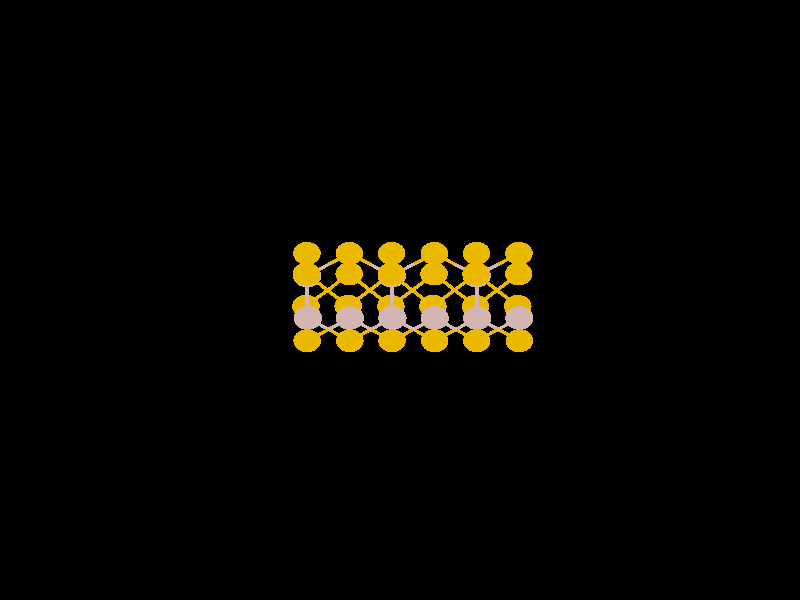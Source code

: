 #include "colors.inc"
#include "finish.inc"

global_settings {assumed_gamma 1 max_trace_level 6}
background {color White transmit 1.0}
camera {orthographic
  right -40.15*x up 35.91*y
  direction 1.00*z
  location <0,0,50.00> look_at <0,0,0>}


light_source {<  2.00,   3.00,  40.00> color White
  area_light <0.70, 0, 0>, <0, 0.70, 0>, 3, 3
  adaptive 1 jitter}
// no fog
#declare simple = finish {phong 0.7}
#declare pale = finish {ambient 0.5 diffuse 0.85 roughness 0.001 specular 0.200 }
#declare intermediate = finish {ambient 0.3 diffuse 0.6 specular 0.1 roughness 0.04}
#declare vmd = finish {ambient 0.0 diffuse 0.65 phong 0.1 phong_size 40.0 specular 0.5 }
#declare jmol = finish {ambient 0.2 diffuse 0.6 specular 1 roughness 0.001 metallic}
#declare ase2 = finish {ambient 0.05 brilliance 3 diffuse 0.6 metallic specular 0.7 roughness 0.04 reflection 0.15}
#declare ase3 = finish {ambient 0.15 brilliance 2 diffuse 0.6 metallic specular 1.0 roughness 0.001 reflection 0.0}
#declare glass = finish {ambient 0.05 diffuse 0.3 specular 1.0 roughness 0.001}
#declare glass2 = finish {ambient 0.01 diffuse 0.3 specular 1.0 reflection 0.25 roughness 0.001}
#declare Rcell = 0.000;
#declare Rbond = 0.100;

#macro atom(LOC, R, COL, TRANS, FIN)
  sphere{LOC, R texture{pigment{color COL transmit TRANS} finish{FIN}}}
#end
#macro constrain(LOC, R, COL, TRANS FIN)
union{torus{R, Rcell rotate 45*z texture{pigment{color COL transmit TRANS} finish{FIN}}}
     torus{R, Rcell rotate -45*z texture{pigment{color COL transmit TRANS} finish{FIN}}}
     translate LOC}
#end

cylinder {< -6.41, -17.10,  -0.00>, < 19.12, -17.10,  -0.03>, Rcell pigment {Black}}
cylinder {<-19.12, -17.10, -46.79>, <  6.41, -17.10, -46.82>, Rcell pigment {Black}}
cylinder {<-19.12,  17.10, -46.79>, <  6.41,  17.10, -46.82>, Rcell pigment {Black}}
cylinder {< -6.41,  17.10,   0.00>, < 19.12,  17.10,  -0.03>, Rcell pigment {Black}}
cylinder {< -6.41, -17.10,  -0.00>, <-19.12, -17.10, -46.79>, Rcell pigment {Black}}
cylinder {< 19.12, -17.10,  -0.03>, <  6.41, -17.10, -46.82>, Rcell pigment {Black}}
cylinder {< 19.12,  17.10,  -0.03>, <  6.41,  17.10, -46.82>, Rcell pigment {Black}}
cylinder {< -6.41,  17.10,   0.00>, <-19.12,  17.10, -46.79>, Rcell pigment {Black}}
cylinder {< -6.41, -17.10,  -0.00>, < -6.41,  17.10,   0.00>, Rcell pigment {Black}}
cylinder {< 19.12, -17.10,  -0.03>, < 19.12,  17.10,  -0.03>, Rcell pigment {Black}}
cylinder {<  6.41, -17.10, -46.82>, <  6.41,  17.10, -46.82>, Rcell pigment {Black}}
cylinder {<-19.12, -17.10, -46.79>, <-19.12,  17.10, -46.79>, Rcell pigment {Black}}
atom(< -4.67,   2.79,  -1.68>, 0.69, rgb <0.83, 0.48, 0.00>, 0.0, ase3) // #0
atom(< -4.66,  -2.44,  -3.48>, 0.69, rgb <0.83, 0.48, 0.00>, 0.0, ase3) // #1
atom(< -4.69,   1.56,  -5.48>, 0.69, rgb <0.83, 0.48, 0.00>, 0.0, ase3) // #2
atom(< -2.52,  -1.08,  -1.91>, 0.71, rgb <0.65, 0.46, 0.45>, 0.0, ase3) // #3
atom(< -4.63,  -1.08,  -9.70>, 0.71, rgb <0.65, 0.46, 0.45>, 0.0, ase3) // #4
atom(< -0.42,   2.79,  -1.68>, 0.69, rgb <0.83, 0.48, 0.00>, 0.0, ase3) // #5
atom(< -2.60,  -0.38,  -4.83>, 0.69, rgb <0.83, 0.48, 0.00>, 0.0, ase3) // #6
atom(< -0.40,  -2.44,  -3.49>, 0.69, rgb <0.83, 0.48, 0.00>, 0.0, ase3) // #7
atom(< -0.43,   1.56,  -5.48>, 0.69, rgb <0.83, 0.48, 0.00>, 0.0, ase3) // #8
atom(<  1.74,  -1.08,  -1.91>, 0.71, rgb <0.65, 0.46, 0.45>, 0.0, ase3) // #9
atom(< -2.54,   2.79,  -9.48>, 0.69, rgb <0.83, 0.48, 0.00>, 0.0, ase3) // #10
atom(< -4.72,  -0.38, -12.63>, 0.69, rgb <0.83, 0.48, 0.00>, 0.0, ase3) // #11
atom(< -2.52,  -2.44, -11.29>, 0.69, rgb <0.83, 0.48, 0.00>, 0.0, ase3) // #12
atom(< -2.55,   1.56, -13.28>, 0.69, rgb <0.83, 0.48, 0.00>, 0.0, ase3) // #13
atom(< -4.66,   1.46,  -8.34>, 0.71, rgb <0.65, 0.46, 0.45>, 0.0, ase3) // #14
atom(< -0.38,  -1.08,  -9.71>, 0.71, rgb <0.65, 0.46, 0.45>, 0.0, ase3) // #15
atom(<  3.84,   2.79,  -1.69>, 0.69, rgb <0.83, 0.48, 0.00>, 0.0, ase3) // #16
atom(<  1.65,  -0.38,  -4.84>, 0.69, rgb <0.83, 0.48, 0.00>, 0.0, ase3) // #17
atom(<  3.85,  -2.44,  -3.49>, 0.69, rgb <0.83, 0.48, 0.00>, 0.0, ase3) // #18
atom(<  3.82,   1.56,  -5.49>, 0.69, rgb <0.83, 0.48, 0.00>, 0.0, ase3) // #19
atom(<  5.99,  -1.08,  -1.92>, 0.71, rgb <0.65, 0.46, 0.45>, 0.0, ase3) // #20
atom(<  1.72,   2.79,  -9.49>, 0.69, rgb <0.83, 0.48, 0.00>, 0.0, ase3) // #21
atom(< -0.46,  -0.38, -12.64>, 0.69, rgb <0.83, 0.48, 0.00>, 0.0, ase3) // #22
atom(<  1.74,  -2.44, -11.29>, 0.69, rgb <0.83, 0.48, 0.00>, 0.0, ase3) // #23
atom(<  1.71,   1.56, -13.29>, 0.69, rgb <0.83, 0.48, 0.00>, 0.0, ase3) // #24
atom(< -0.41,   1.46,  -8.34>, 0.71, rgb <0.65, 0.46, 0.45>, 0.0, ase3) // #25
atom(<  3.87,  -1.08,  -9.71>, 0.71, rgb <0.65, 0.46, 0.45>, 0.0, ase3) // #26
atom(<  5.91,  -0.38,  -4.84>, 0.69, rgb <0.83, 0.48, 0.00>, 0.0, ase3) // #27
atom(<  5.97,   2.79,  -9.49>, 0.69, rgb <0.83, 0.48, 0.00>, 0.0, ase3) // #28
atom(<  3.79,  -0.38, -12.64>, 0.69, rgb <0.83, 0.48, 0.00>, 0.0, ase3) // #29
atom(<  5.99,  -2.44, -11.30>, 0.69, rgb <0.83, 0.48, 0.00>, 0.0, ase3) // #30
atom(<  5.96,   1.56, -13.29>, 0.69, rgb <0.83, 0.48, 0.00>, 0.0, ase3) // #31
atom(<  3.85,   1.46,  -8.35>, 0.71, rgb <0.65, 0.46, 0.45>, 0.0, ase3) // #32
cylinder {< -4.66,  -2.44,  -3.48>, < -3.59,  -1.76,  -2.69>, Rbond texture{pigment {color rgb <0.83, 0.48, 0.00> transmit 0.0} finish{ase3}}}
cylinder {< -2.52,  -1.08,  -1.91>, < -3.59,  -1.76,  -2.69>, Rbond texture{pigment {color rgb <0.65, 0.46, 0.45> transmit 0.0} finish{ase3}}}
cylinder {< -4.69,   1.56,  -5.48>, < -3.64,   0.59,  -5.15>, Rbond texture{pigment {color rgb <0.83, 0.48, 0.00> transmit 0.0} finish{ase3}}}
cylinder {< -2.60,  -0.38,  -4.83>, < -3.64,   0.59,  -5.15>, Rbond texture{pigment {color rgb <0.83, 0.48, 0.00> transmit 0.0} finish{ase3}}}
cylinder {< -4.69,   1.56,  -5.48>, < -4.68,   1.51,  -6.91>, Rbond texture{pigment {color rgb <0.83, 0.48, 0.00> transmit 0.0} finish{ase3}}}
cylinder {< -4.66,   1.46,  -8.34>, < -4.68,   1.51,  -6.91>, Rbond texture{pigment {color rgb <0.65, 0.46, 0.45> transmit 0.0} finish{ase3}}}
cylinder {< -2.52,  -1.08,  -1.91>, < -1.46,  -1.76,  -2.70>, Rbond texture{pigment {color rgb <0.65, 0.46, 0.45> transmit 0.0} finish{ase3}}}
cylinder {< -0.40,  -2.44,  -3.49>, < -1.46,  -1.76,  -2.70>, Rbond texture{pigment {color rgb <0.83, 0.48, 0.00> transmit 0.0} finish{ase3}}}
cylinder {< -2.52,  -1.08,  -1.91>, < -2.56,  -0.73,  -3.37>, Rbond texture{pigment {color rgb <0.65, 0.46, 0.45> transmit 0.0} finish{ase3}}}
cylinder {< -2.60,  -0.38,  -4.83>, < -2.56,  -0.73,  -3.37>, Rbond texture{pigment {color rgb <0.83, 0.48, 0.00> transmit 0.0} finish{ase3}}}
cylinder {< -4.63,  -1.08,  -9.70>, < -4.65,   0.19,  -9.02>, Rbond texture{pigment {color rgb <0.65, 0.46, 0.45> transmit 0.0} finish{ase3}}}
cylinder {< -4.66,   1.46,  -8.34>, < -4.65,   0.19,  -9.02>, Rbond texture{pigment {color rgb <0.65, 0.46, 0.45> transmit 0.0} finish{ase3}}}
cylinder {< -4.63,  -1.08,  -9.70>, < -4.68,  -0.73, -11.17>, Rbond texture{pigment {color rgb <0.65, 0.46, 0.45> transmit 0.0} finish{ase3}}}
cylinder {< -4.72,  -0.38, -12.63>, < -4.68,  -0.73, -11.17>, Rbond texture{pigment {color rgb <0.83, 0.48, 0.00> transmit 0.0} finish{ase3}}}
cylinder {< -4.63,  -1.08,  -9.70>, < -3.58,  -1.76, -10.50>, Rbond texture{pigment {color rgb <0.65, 0.46, 0.45> transmit 0.0} finish{ase3}}}
cylinder {< -2.52,  -2.44, -11.29>, < -3.58,  -1.76, -10.50>, Rbond texture{pigment {color rgb <0.83, 0.48, 0.00> transmit 0.0} finish{ase3}}}
cylinder {< -2.60,  -0.38,  -4.83>, < -1.52,   0.59,  -5.16>, Rbond texture{pigment {color rgb <0.83, 0.48, 0.00> transmit 0.0} finish{ase3}}}
cylinder {< -0.43,   1.56,  -5.48>, < -1.52,   0.59,  -5.16>, Rbond texture{pigment {color rgb <0.83, 0.48, 0.00> transmit 0.0} finish{ase3}}}
cylinder {< -0.40,  -2.44,  -3.49>, <  0.67,  -1.76,  -2.70>, Rbond texture{pigment {color rgb <0.83, 0.48, 0.00> transmit 0.0} finish{ase3}}}
cylinder {<  1.74,  -1.08,  -1.91>, <  0.67,  -1.76,  -2.70>, Rbond texture{pigment {color rgb <0.65, 0.46, 0.45> transmit 0.0} finish{ase3}}}
cylinder {< -0.43,   1.56,  -5.48>, <  0.61,   0.59,  -5.16>, Rbond texture{pigment {color rgb <0.83, 0.48, 0.00> transmit 0.0} finish{ase3}}}
cylinder {<  1.65,  -0.38,  -4.84>, <  0.61,   0.59,  -5.16>, Rbond texture{pigment {color rgb <0.83, 0.48, 0.00> transmit 0.0} finish{ase3}}}
cylinder {< -0.43,   1.56,  -5.48>, < -0.42,   1.51,  -6.91>, Rbond texture{pigment {color rgb <0.83, 0.48, 0.00> transmit 0.0} finish{ase3}}}
cylinder {< -0.41,   1.46,  -8.34>, < -0.42,   1.51,  -6.91>, Rbond texture{pigment {color rgb <0.65, 0.46, 0.45> transmit 0.0} finish{ase3}}}
cylinder {<  1.74,  -1.08,  -1.91>, <  2.80,  -1.76,  -2.70>, Rbond texture{pigment {color rgb <0.65, 0.46, 0.45> transmit 0.0} finish{ase3}}}
cylinder {<  3.85,  -2.44,  -3.49>, <  2.80,  -1.76,  -2.70>, Rbond texture{pigment {color rgb <0.83, 0.48, 0.00> transmit 0.0} finish{ase3}}}
cylinder {<  1.74,  -1.08,  -1.91>, <  1.70,  -0.73,  -3.37>, Rbond texture{pigment {color rgb <0.65, 0.46, 0.45> transmit 0.0} finish{ase3}}}
cylinder {<  1.65,  -0.38,  -4.84>, <  1.70,  -0.73,  -3.37>, Rbond texture{pigment {color rgb <0.83, 0.48, 0.00> transmit 0.0} finish{ase3}}}
cylinder {< -2.54,   2.79,  -9.48>, < -3.60,   2.12,  -8.91>, Rbond texture{pigment {color rgb <0.83, 0.48, 0.00> transmit 0.0} finish{ase3}}}
cylinder {< -4.66,   1.46,  -8.34>, < -3.60,   2.12,  -8.91>, Rbond texture{pigment {color rgb <0.65, 0.46, 0.45> transmit 0.0} finish{ase3}}}
cylinder {< -2.54,   2.79,  -9.48>, < -1.47,   2.12,  -8.91>, Rbond texture{pigment {color rgb <0.83, 0.48, 0.00> transmit 0.0} finish{ase3}}}
cylinder {< -0.41,   1.46,  -8.34>, < -1.47,   2.12,  -8.91>, Rbond texture{pigment {color rgb <0.65, 0.46, 0.45> transmit 0.0} finish{ase3}}}
cylinder {< -4.72,  -0.38, -12.63>, < -3.63,   0.59, -12.96>, Rbond texture{pigment {color rgb <0.83, 0.48, 0.00> transmit 0.0} finish{ase3}}}
cylinder {< -2.55,   1.56, -13.28>, < -3.63,   0.59, -12.96>, Rbond texture{pigment {color rgb <0.83, 0.48, 0.00> transmit 0.0} finish{ase3}}}
cylinder {< -2.52,  -2.44, -11.29>, < -1.45,  -1.76, -10.50>, Rbond texture{pigment {color rgb <0.83, 0.48, 0.00> transmit 0.0} finish{ase3}}}
cylinder {< -0.38,  -1.08,  -9.71>, < -1.45,  -1.76, -10.50>, Rbond texture{pigment {color rgb <0.65, 0.46, 0.45> transmit 0.0} finish{ase3}}}
cylinder {< -2.55,   1.56, -13.28>, < -1.51,   0.59, -12.96>, Rbond texture{pigment {color rgb <0.83, 0.48, 0.00> transmit 0.0} finish{ase3}}}
cylinder {< -0.46,  -0.38, -12.64>, < -1.51,   0.59, -12.96>, Rbond texture{pigment {color rgb <0.83, 0.48, 0.00> transmit 0.0} finish{ase3}}}
cylinder {< -0.38,  -1.08,  -9.71>, < -0.39,   0.19,  -9.03>, Rbond texture{pigment {color rgb <0.65, 0.46, 0.45> transmit 0.0} finish{ase3}}}
cylinder {< -0.41,   1.46,  -8.34>, < -0.39,   0.19,  -9.03>, Rbond texture{pigment {color rgb <0.65, 0.46, 0.45> transmit 0.0} finish{ase3}}}
cylinder {< -0.38,  -1.08,  -9.71>, < -0.42,  -0.73, -11.17>, Rbond texture{pigment {color rgb <0.65, 0.46, 0.45> transmit 0.0} finish{ase3}}}
cylinder {< -0.46,  -0.38, -12.64>, < -0.42,  -0.73, -11.17>, Rbond texture{pigment {color rgb <0.83, 0.48, 0.00> transmit 0.0} finish{ase3}}}
cylinder {< -0.38,  -1.08,  -9.71>, <  0.68,  -1.76, -10.50>, Rbond texture{pigment {color rgb <0.65, 0.46, 0.45> transmit 0.0} finish{ase3}}}
cylinder {<  1.74,  -2.44, -11.29>, <  0.68,  -1.76, -10.50>, Rbond texture{pigment {color rgb <0.83, 0.48, 0.00> transmit 0.0} finish{ase3}}}
cylinder {<  1.65,  -0.38,  -4.84>, <  2.74,   0.59,  -5.16>, Rbond texture{pigment {color rgb <0.83, 0.48, 0.00> transmit 0.0} finish{ase3}}}
cylinder {<  3.82,   1.56,  -5.49>, <  2.74,   0.59,  -5.16>, Rbond texture{pigment {color rgb <0.83, 0.48, 0.00> transmit 0.0} finish{ase3}}}
cylinder {<  3.85,  -2.44,  -3.49>, <  4.92,  -1.76,  -2.71>, Rbond texture{pigment {color rgb <0.83, 0.48, 0.00> transmit 0.0} finish{ase3}}}
cylinder {<  5.99,  -1.08,  -1.92>, <  4.92,  -1.76,  -2.71>, Rbond texture{pigment {color rgb <0.65, 0.46, 0.45> transmit 0.0} finish{ase3}}}
cylinder {<  3.82,   1.56,  -5.49>, <  4.87,   0.59,  -5.16>, Rbond texture{pigment {color rgb <0.83, 0.48, 0.00> transmit 0.0} finish{ase3}}}
cylinder {<  5.91,  -0.38,  -4.84>, <  4.87,   0.59,  -5.16>, Rbond texture{pigment {color rgb <0.83, 0.48, 0.00> transmit 0.0} finish{ase3}}}
cylinder {<  3.82,   1.56,  -5.49>, <  3.83,   1.51,  -6.92>, Rbond texture{pigment {color rgb <0.83, 0.48, 0.00> transmit 0.0} finish{ase3}}}
cylinder {<  3.85,   1.46,  -8.35>, <  3.83,   1.51,  -6.92>, Rbond texture{pigment {color rgb <0.65, 0.46, 0.45> transmit 0.0} finish{ase3}}}
cylinder {<  5.99,  -1.08,  -1.92>, <  5.95,  -0.73,  -3.38>, Rbond texture{pigment {color rgb <0.65, 0.46, 0.45> transmit 0.0} finish{ase3}}}
cylinder {<  5.91,  -0.38,  -4.84>, <  5.95,  -0.73,  -3.38>, Rbond texture{pigment {color rgb <0.83, 0.48, 0.00> transmit 0.0} finish{ase3}}}
cylinder {<  1.72,   2.79,  -9.49>, <  0.65,   2.12,  -8.91>, Rbond texture{pigment {color rgb <0.83, 0.48, 0.00> transmit 0.0} finish{ase3}}}
cylinder {< -0.41,   1.46,  -8.34>, <  0.65,   2.12,  -8.91>, Rbond texture{pigment {color rgb <0.65, 0.46, 0.45> transmit 0.0} finish{ase3}}}
cylinder {<  1.72,   2.79,  -9.49>, <  2.78,   2.12,  -8.92>, Rbond texture{pigment {color rgb <0.83, 0.48, 0.00> transmit 0.0} finish{ase3}}}
cylinder {<  3.85,   1.46,  -8.35>, <  2.78,   2.12,  -8.92>, Rbond texture{pigment {color rgb <0.65, 0.46, 0.45> transmit 0.0} finish{ase3}}}
cylinder {< -0.46,  -0.38, -12.64>, <  0.62,   0.59, -12.96>, Rbond texture{pigment {color rgb <0.83, 0.48, 0.00> transmit 0.0} finish{ase3}}}
cylinder {<  1.71,   1.56, -13.29>, <  0.62,   0.59, -12.96>, Rbond texture{pigment {color rgb <0.83, 0.48, 0.00> transmit 0.0} finish{ase3}}}
cylinder {<  1.74,  -2.44, -11.29>, <  2.81,  -1.76, -10.50>, Rbond texture{pigment {color rgb <0.83, 0.48, 0.00> transmit 0.0} finish{ase3}}}
cylinder {<  3.87,  -1.08,  -9.71>, <  2.81,  -1.76, -10.50>, Rbond texture{pigment {color rgb <0.65, 0.46, 0.45> transmit 0.0} finish{ase3}}}
cylinder {<  1.71,   1.56, -13.29>, <  2.75,   0.59, -12.96>, Rbond texture{pigment {color rgb <0.83, 0.48, 0.00> transmit 0.0} finish{ase3}}}
cylinder {<  3.79,  -0.38, -12.64>, <  2.75,   0.59, -12.96>, Rbond texture{pigment {color rgb <0.83, 0.48, 0.00> transmit 0.0} finish{ase3}}}
cylinder {<  3.87,  -1.08,  -9.71>, <  3.83,  -0.73, -11.18>, Rbond texture{pigment {color rgb <0.65, 0.46, 0.45> transmit 0.0} finish{ase3}}}
cylinder {<  3.79,  -0.38, -12.64>, <  3.83,  -0.73, -11.18>, Rbond texture{pigment {color rgb <0.83, 0.48, 0.00> transmit 0.0} finish{ase3}}}
cylinder {<  3.87,  -1.08,  -9.71>, <  4.93,  -1.76, -10.51>, Rbond texture{pigment {color rgb <0.65, 0.46, 0.45> transmit 0.0} finish{ase3}}}
cylinder {<  5.99,  -2.44, -11.30>, <  4.93,  -1.76, -10.51>, Rbond texture{pigment {color rgb <0.83, 0.48, 0.00> transmit 0.0} finish{ase3}}}
cylinder {<  3.87,  -1.08,  -9.71>, <  3.86,   0.19,  -9.03>, Rbond texture{pigment {color rgb <0.65, 0.46, 0.45> transmit 0.0} finish{ase3}}}
cylinder {<  3.85,   1.46,  -8.35>, <  3.86,   0.19,  -9.03>, Rbond texture{pigment {color rgb <0.65, 0.46, 0.45> transmit 0.0} finish{ase3}}}
cylinder {<  5.97,   2.79,  -9.49>, <  4.91,   2.12,  -8.92>, Rbond texture{pigment {color rgb <0.83, 0.48, 0.00> transmit 0.0} finish{ase3}}}
cylinder {<  3.85,   1.46,  -8.35>, <  4.91,   2.12,  -8.92>, Rbond texture{pigment {color rgb <0.65, 0.46, 0.45> transmit 0.0} finish{ase3}}}
cylinder {<  3.79,  -0.38, -12.64>, <  4.88,   0.59, -12.97>, Rbond texture{pigment {color rgb <0.83, 0.48, 0.00> transmit 0.0} finish{ase3}}}
cylinder {<  5.96,   1.56, -13.29>, <  4.88,   0.59, -12.97>, Rbond texture{pigment {color rgb <0.83, 0.48, 0.00> transmit 0.0} finish{ase3}}}
// no constraints
